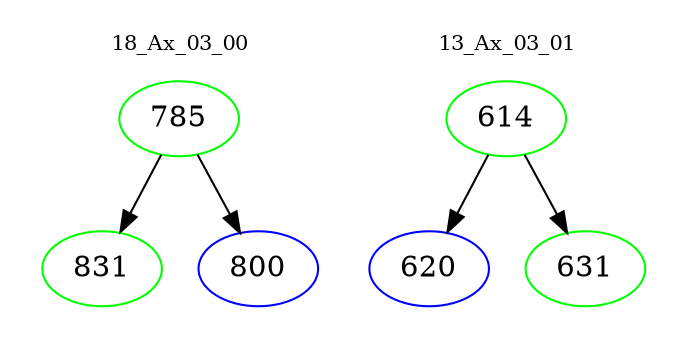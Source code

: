 digraph{
subgraph cluster_0 {
color = white
label = "18_Ax_03_00";
fontsize=10;
T0_785 [label="785", color="green"]
T0_785 -> T0_831 [color="black"]
T0_831 [label="831", color="green"]
T0_785 -> T0_800 [color="black"]
T0_800 [label="800", color="blue"]
}
subgraph cluster_1 {
color = white
label = "13_Ax_03_01";
fontsize=10;
T1_614 [label="614", color="green"]
T1_614 -> T1_620 [color="black"]
T1_620 [label="620", color="blue"]
T1_614 -> T1_631 [color="black"]
T1_631 [label="631", color="green"]
}
}
